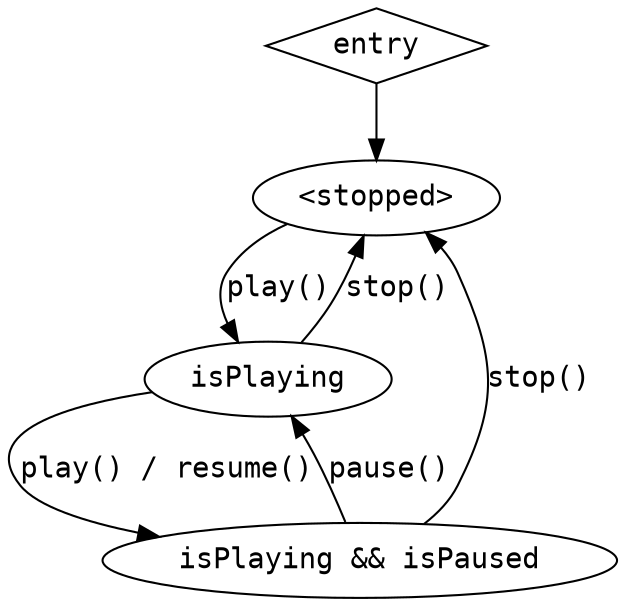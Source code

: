 strict digraph {
    graph [fontname = "consolas"];
    node [fontname = "consolas"];
    edge [fontname = "consolas"];

    entry [labe="<entry>",shape="diamond"]
    playing [label="isPlaying"]
    playingPaused [label="isPlaying && isPaused"]
    stopped [label="<stopped>"]

    entry -> stopped

    stopped -> playing [label="play()"]
    playing -> playingPaused [label="play() / resume()"]
    playingPaused -> playing [label="pause()"]

    playing -> stopped [label="stop()"]
    playingPaused -> stopped [label="stop()"]
}